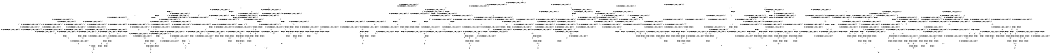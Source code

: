 digraph BCG {
size = "7, 10.5";
center = TRUE;
node [shape = circle];
0 [peripheries = 2];
0 -> 1 [label = "EX !0 !ATOMIC_EXCH_BRANCH (1, +1, TRUE, +1, 1, FALSE) !{0, 1, 2}"];
0 -> 2 [label = "EX !2 !ATOMIC_EXCH_BRANCH (1, +0, TRUE, +0, 1, TRUE) !{0, 1, 2}"];
0 -> 3 [label = "EX !1 !ATOMIC_EXCH_BRANCH (1, +1, TRUE, +0, 3, TRUE) !{0, 1, 2}"];
0 -> 4 [label = "EX !0 !ATOMIC_EXCH_BRANCH (1, +1, TRUE, +1, 1, FALSE) !{0, 1, 2}"];
1 -> 5 [label = "EX !2 !ATOMIC_EXCH_BRANCH (1, +0, TRUE, +0, 1, FALSE) !{0, 1, 2}"];
1 -> 6 [label = "EX !1 !ATOMIC_EXCH_BRANCH (1, +1, TRUE, +0, 3, FALSE) !{0, 1, 2}"];
1 -> 7 [label = "TERMINATE !0"];
2 -> 2 [label = "EX !2 !ATOMIC_EXCH_BRANCH (1, +0, TRUE, +0, 1, TRUE) !{0, 1, 2}"];
2 -> 8 [label = "EX !0 !ATOMIC_EXCH_BRANCH (1, +1, TRUE, +1, 1, FALSE) !{0, 1, 2}"];
2 -> 9 [label = "EX !1 !ATOMIC_EXCH_BRANCH (1, +1, TRUE, +0, 3, TRUE) !{0, 1, 2}"];
2 -> 10 [label = "EX !0 !ATOMIC_EXCH_BRANCH (1, +1, TRUE, +1, 1, FALSE) !{0, 1, 2}"];
3 -> 11 [label = "EX !0 !ATOMIC_EXCH_BRANCH (1, +1, TRUE, +1, 1, TRUE) !{0, 1, 2}"];
3 -> 12 [label = "EX !2 !ATOMIC_EXCH_BRANCH (1, +0, TRUE, +0, 1, FALSE) !{0, 1, 2}"];
3 -> 13 [label = "TERMINATE !1"];
3 -> 14 [label = "EX !0 !ATOMIC_EXCH_BRANCH (1, +1, TRUE, +1, 1, TRUE) !{0, 1, 2}"];
4 -> 15 [label = "EX !1 !ATOMIC_EXCH_BRANCH (1, +1, TRUE, +0, 3, FALSE) !{0, 1, 2}"];
4 -> 16 [label = "EX !2 !ATOMIC_EXCH_BRANCH (1, +0, TRUE, +0, 1, FALSE) !{0, 1, 2}"];
4 -> 17 [label = "EX !1 !ATOMIC_EXCH_BRANCH (1, +1, TRUE, +0, 3, FALSE) !{0, 1, 2}"];
4 -> 18 [label = "TERMINATE !0"];
5 -> 19 [label = "EX !1 !ATOMIC_EXCH_BRANCH (1, +1, TRUE, +0, 3, TRUE) !{0, 1, 2}"];
5 -> 20 [label = "TERMINATE !0"];
5 -> 21 [label = "TERMINATE !2"];
6 -> 22 [label = "EX !1 !ATOMIC_EXCH_BRANCH (1, +0, FALSE, +1, 2, TRUE) !{0, 1, 2}"];
6 -> 23 [label = "EX !2 !ATOMIC_EXCH_BRANCH (1, +0, TRUE, +0, 1, FALSE) !{0, 1, 2}"];
6 -> 24 [label = "TERMINATE !0"];
7 -> 25 [label = "EX !2 !ATOMIC_EXCH_BRANCH (1, +0, TRUE, +0, 1, FALSE) !{1, 2}"];
7 -> 26 [label = "EX !1 !ATOMIC_EXCH_BRANCH (1, +1, TRUE, +0, 3, FALSE) !{1, 2}"];
7 -> 27 [label = "EX !1 !ATOMIC_EXCH_BRANCH (1, +1, TRUE, +0, 3, FALSE) !{1, 2}"];
8 -> 5 [label = "EX !2 !ATOMIC_EXCH_BRANCH (1, +0, TRUE, +0, 1, FALSE) !{0, 1, 2}"];
8 -> 28 [label = "EX !1 !ATOMIC_EXCH_BRANCH (1, +1, TRUE, +0, 3, FALSE) !{0, 1, 2}"];
8 -> 29 [label = "TERMINATE !0"];
9 -> 12 [label = "EX !2 !ATOMIC_EXCH_BRANCH (1, +0, TRUE, +0, 1, FALSE) !{0, 1, 2}"];
9 -> 30 [label = "EX !0 !ATOMIC_EXCH_BRANCH (1, +1, TRUE, +1, 1, TRUE) !{0, 1, 2}"];
9 -> 31 [label = "TERMINATE !1"];
9 -> 32 [label = "EX !0 !ATOMIC_EXCH_BRANCH (1, +1, TRUE, +1, 1, TRUE) !{0, 1, 2}"];
10 -> 33 [label = "EX !1 !ATOMIC_EXCH_BRANCH (1, +1, TRUE, +0, 3, FALSE) !{0, 1, 2}"];
10 -> 16 [label = "EX !2 !ATOMIC_EXCH_BRANCH (1, +0, TRUE, +0, 1, FALSE) !{0, 1, 2}"];
10 -> 34 [label = "EX !1 !ATOMIC_EXCH_BRANCH (1, +1, TRUE, +0, 3, FALSE) !{0, 1, 2}"];
10 -> 35 [label = "TERMINATE !0"];
11 -> 11 [label = "EX !0 !ATOMIC_EXCH_BRANCH (1, +1, TRUE, +1, 1, TRUE) !{0, 1, 2}"];
11 -> 36 [label = "EX !2 !ATOMIC_EXCH_BRANCH (1, +0, TRUE, +0, 1, FALSE) !{0, 1, 2}"];
11 -> 37 [label = "TERMINATE !1"];
11 -> 14 [label = "EX !0 !ATOMIC_EXCH_BRANCH (1, +1, TRUE, +1, 1, TRUE) !{0, 1, 2}"];
12 -> 19 [label = "EX !0 !ATOMIC_EXCH_BRANCH (1, +1, TRUE, +1, 1, FALSE) !{0, 1, 2}"];
12 -> 38 [label = "TERMINATE !2"];
12 -> 39 [label = "TERMINATE !1"];
12 -> 40 [label = "EX !0 !ATOMIC_EXCH_BRANCH (1, +1, TRUE, +1, 1, FALSE) !{0, 1, 2}"];
13 -> 41 [label = "EX !0 !ATOMIC_EXCH_BRANCH (1, +1, TRUE, +1, 1, TRUE) !{0, 2}"];
13 -> 42 [label = "EX !2 !ATOMIC_EXCH_BRANCH (1, +0, TRUE, +0, 1, FALSE) !{0, 2}"];
13 -> 43 [label = "EX !0 !ATOMIC_EXCH_BRANCH (1, +1, TRUE, +1, 1, TRUE) !{0, 2}"];
14 -> 14 [label = "EX !0 !ATOMIC_EXCH_BRANCH (1, +1, TRUE, +1, 1, TRUE) !{0, 1, 2}"];
14 -> 44 [label = "EX !2 !ATOMIC_EXCH_BRANCH (1, +0, TRUE, +0, 1, FALSE) !{0, 1, 2}"];
14 -> 45 [label = "TERMINATE !1"];
15 -> 46 [label = "EX !2 !ATOMIC_EXCH_BRANCH (1, +0, TRUE, +0, 1, FALSE) !{0, 1, 2}"];
15 -> 47 [label = "EX !1 !ATOMIC_EXCH_BRANCH (1, +0, FALSE, +1, 2, TRUE) !{0, 1, 2}"];
15 -> 48 [label = "EX !2 !ATOMIC_EXCH_BRANCH (1, +0, TRUE, +0, 1, FALSE) !{0, 1, 2}"];
15 -> 49 [label = "TERMINATE !0"];
16 -> 50 [label = "EX !1 !ATOMIC_EXCH_BRANCH (1, +1, TRUE, +0, 3, TRUE) !{0, 1, 2}"];
16 -> 40 [label = "EX !1 !ATOMIC_EXCH_BRANCH (1, +1, TRUE, +0, 3, TRUE) !{0, 1, 2}"];
16 -> 51 [label = "TERMINATE !0"];
16 -> 52 [label = "TERMINATE !2"];
17 -> 47 [label = "EX !1 !ATOMIC_EXCH_BRANCH (1, +0, FALSE, +1, 2, TRUE) !{0, 1, 2}"];
17 -> 53 [label = "EX !1 !ATOMIC_EXCH_BRANCH (1, +0, FALSE, +1, 2, TRUE) !{0, 1, 2}"];
17 -> 54 [label = "EX !2 !ATOMIC_EXCH_BRANCH (1, +0, TRUE, +0, 1, FALSE) !{0, 1, 2}"];
17 -> 55 [label = "TERMINATE !0"];
18 -> 56 [label = "EX !2 !ATOMIC_EXCH_BRANCH (1, +0, TRUE, +0, 1, FALSE) !{1, 2}"];
18 -> 57 [label = "EX !1 !ATOMIC_EXCH_BRANCH (1, +1, TRUE, +0, 3, FALSE) !{1, 2}"];
19 -> 58 [label = "TERMINATE !0"];
19 -> 59 [label = "TERMINATE !2"];
19 -> 60 [label = "TERMINATE !1"];
20 -> 61 [label = "EX !1 !ATOMIC_EXCH_BRANCH (1, +1, TRUE, +0, 3, TRUE) !{1, 2}"];
20 -> 62 [label = "TERMINATE !2"];
20 -> 63 [label = "EX !1 !ATOMIC_EXCH_BRANCH (1, +1, TRUE, +0, 3, TRUE) !{1, 2}"];
21 -> 64 [label = "EX !1 !ATOMIC_EXCH_BRANCH (1, +1, TRUE, +0, 3, TRUE) !{0, 1}"];
21 -> 62 [label = "TERMINATE !0"];
22 -> 22 [label = "EX !1 !ATOMIC_EXCH_BRANCH (1, +0, FALSE, +1, 2, TRUE) !{0, 1, 2}"];
22 -> 23 [label = "EX !2 !ATOMIC_EXCH_BRANCH (1, +0, TRUE, +0, 1, FALSE) !{0, 1, 2}"];
22 -> 24 [label = "TERMINATE !0"];
23 -> 65 [label = "EX !1 !ATOMIC_EXCH_BRANCH (1, +0, FALSE, +1, 2, FALSE) !{0, 1, 2}"];
23 -> 66 [label = "TERMINATE !0"];
23 -> 67 [label = "TERMINATE !2"];
24 -> 68 [label = "EX !1 !ATOMIC_EXCH_BRANCH (1, +0, FALSE, +1, 2, TRUE) !{1, 2}"];
24 -> 69 [label = "EX !2 !ATOMIC_EXCH_BRANCH (1, +0, TRUE, +0, 1, FALSE) !{1, 2}"];
24 -> 70 [label = "EX !1 !ATOMIC_EXCH_BRANCH (1, +0, FALSE, +1, 2, TRUE) !{1, 2}"];
25 -> 61 [label = "EX !1 !ATOMIC_EXCH_BRANCH (1, +1, TRUE, +0, 3, TRUE) !{1, 2}"];
25 -> 62 [label = "TERMINATE !2"];
25 -> 63 [label = "EX !1 !ATOMIC_EXCH_BRANCH (1, +1, TRUE, +0, 3, TRUE) !{1, 2}"];
26 -> 68 [label = "EX !1 !ATOMIC_EXCH_BRANCH (1, +0, FALSE, +1, 2, TRUE) !{1, 2}"];
26 -> 69 [label = "EX !2 !ATOMIC_EXCH_BRANCH (1, +0, TRUE, +0, 1, FALSE) !{1, 2}"];
26 -> 70 [label = "EX !1 !ATOMIC_EXCH_BRANCH (1, +0, FALSE, +1, 2, TRUE) !{1, 2}"];
27 -> 71 [label = "EX !2 !ATOMIC_EXCH_BRANCH (1, +0, TRUE, +0, 1, FALSE) !{1, 2}"];
27 -> 70 [label = "EX !1 !ATOMIC_EXCH_BRANCH (1, +0, FALSE, +1, 2, TRUE) !{1, 2}"];
27 -> 72 [label = "EX !2 !ATOMIC_EXCH_BRANCH (1, +0, TRUE, +0, 1, FALSE) !{1, 2}"];
28 -> 73 [label = "EX !1 !ATOMIC_EXCH_BRANCH (1, +0, FALSE, +1, 2, TRUE) !{0, 1, 2}"];
28 -> 23 [label = "EX !2 !ATOMIC_EXCH_BRANCH (1, +0, TRUE, +0, 1, FALSE) !{0, 1, 2}"];
28 -> 74 [label = "TERMINATE !0"];
29 -> 25 [label = "EX !2 !ATOMIC_EXCH_BRANCH (1, +0, TRUE, +0, 1, FALSE) !{1, 2}"];
29 -> 75 [label = "EX !1 !ATOMIC_EXCH_BRANCH (1, +1, TRUE, +0, 3, FALSE) !{1, 2}"];
29 -> 76 [label = "EX !1 !ATOMIC_EXCH_BRANCH (1, +1, TRUE, +0, 3, FALSE) !{1, 2}"];
30 -> 30 [label = "EX !0 !ATOMIC_EXCH_BRANCH (1, +1, TRUE, +1, 1, TRUE) !{0, 1, 2}"];
30 -> 36 [label = "EX !2 !ATOMIC_EXCH_BRANCH (1, +0, TRUE, +0, 1, FALSE) !{0, 1, 2}"];
30 -> 77 [label = "TERMINATE !1"];
30 -> 32 [label = "EX !0 !ATOMIC_EXCH_BRANCH (1, +1, TRUE, +1, 1, TRUE) !{0, 1, 2}"];
31 -> 42 [label = "EX !2 !ATOMIC_EXCH_BRANCH (1, +0, TRUE, +0, 1, FALSE) !{0, 2}"];
31 -> 78 [label = "EX !0 !ATOMIC_EXCH_BRANCH (1, +1, TRUE, +1, 1, TRUE) !{0, 2}"];
31 -> 79 [label = "EX !0 !ATOMIC_EXCH_BRANCH (1, +1, TRUE, +1, 1, TRUE) !{0, 2}"];
32 -> 32 [label = "EX !0 !ATOMIC_EXCH_BRANCH (1, +1, TRUE, +1, 1, TRUE) !{0, 1, 2}"];
32 -> 44 [label = "EX !2 !ATOMIC_EXCH_BRANCH (1, +0, TRUE, +0, 1, FALSE) !{0, 1, 2}"];
32 -> 80 [label = "TERMINATE !1"];
33 -> 46 [label = "EX !2 !ATOMIC_EXCH_BRANCH (1, +0, TRUE, +0, 1, FALSE) !{0, 1, 2}"];
33 -> 81 [label = "EX !1 !ATOMIC_EXCH_BRANCH (1, +0, FALSE, +1, 2, TRUE) !{0, 1, 2}"];
33 -> 48 [label = "EX !2 !ATOMIC_EXCH_BRANCH (1, +0, TRUE, +0, 1, FALSE) !{0, 1, 2}"];
33 -> 82 [label = "TERMINATE !0"];
34 -> 81 [label = "EX !1 !ATOMIC_EXCH_BRANCH (1, +0, FALSE, +1, 2, TRUE) !{0, 1, 2}"];
34 -> 83 [label = "EX !1 !ATOMIC_EXCH_BRANCH (1, +0, FALSE, +1, 2, TRUE) !{0, 1, 2}"];
34 -> 54 [label = "EX !2 !ATOMIC_EXCH_BRANCH (1, +0, TRUE, +0, 1, FALSE) !{0, 1, 2}"];
34 -> 84 [label = "TERMINATE !0"];
35 -> 56 [label = "EX !2 !ATOMIC_EXCH_BRANCH (1, +0, TRUE, +0, 1, FALSE) !{1, 2}"];
35 -> 85 [label = "EX !1 !ATOMIC_EXCH_BRANCH (1, +1, TRUE, +0, 3, FALSE) !{1, 2}"];
36 -> 19 [label = "EX !0 !ATOMIC_EXCH_BRANCH (1, +1, TRUE, +1, 1, FALSE) !{0, 1, 2}"];
36 -> 86 [label = "TERMINATE !2"];
36 -> 87 [label = "TERMINATE !1"];
36 -> 40 [label = "EX !0 !ATOMIC_EXCH_BRANCH (1, +1, TRUE, +1, 1, FALSE) !{0, 1, 2}"];
37 -> 41 [label = "EX !0 !ATOMIC_EXCH_BRANCH (1, +1, TRUE, +1, 1, TRUE) !{0, 2}"];
37 -> 88 [label = "EX !2 !ATOMIC_EXCH_BRANCH (1, +0, TRUE, +0, 1, FALSE) !{0, 2}"];
37 -> 43 [label = "EX !0 !ATOMIC_EXCH_BRANCH (1, +1, TRUE, +1, 1, TRUE) !{0, 2}"];
38 -> 64 [label = "EX !0 !ATOMIC_EXCH_BRANCH (1, +1, TRUE, +1, 1, FALSE) !{0, 1}"];
38 -> 89 [label = "TERMINATE !1"];
38 -> 90 [label = "EX !0 !ATOMIC_EXCH_BRANCH (1, +1, TRUE, +1, 1, FALSE) !{0, 1}"];
39 -> 91 [label = "EX !0 !ATOMIC_EXCH_BRANCH (1, +1, TRUE, +1, 1, FALSE) !{0, 2}"];
39 -> 89 [label = "TERMINATE !2"];
39 -> 92 [label = "EX !0 !ATOMIC_EXCH_BRANCH (1, +1, TRUE, +1, 1, FALSE) !{0, 2}"];
40 -> 93 [label = "TERMINATE !0"];
40 -> 94 [label = "TERMINATE !2"];
40 -> 95 [label = "TERMINATE !1"];
41 -> 41 [label = "EX !0 !ATOMIC_EXCH_BRANCH (1, +1, TRUE, +1, 1, TRUE) !{0, 2}"];
41 -> 88 [label = "EX !2 !ATOMIC_EXCH_BRANCH (1, +0, TRUE, +0, 1, FALSE) !{0, 2}"];
41 -> 43 [label = "EX !0 !ATOMIC_EXCH_BRANCH (1, +1, TRUE, +1, 1, TRUE) !{0, 2}"];
42 -> 91 [label = "EX !0 !ATOMIC_EXCH_BRANCH (1, +1, TRUE, +1, 1, FALSE) !{0, 2}"];
42 -> 89 [label = "TERMINATE !2"];
42 -> 92 [label = "EX !0 !ATOMIC_EXCH_BRANCH (1, +1, TRUE, +1, 1, FALSE) !{0, 2}"];
43 -> 96 [label = "EX !2 !ATOMIC_EXCH_BRANCH (1, +0, TRUE, +0, 1, FALSE) !{0, 2}"];
43 -> 43 [label = "EX !0 !ATOMIC_EXCH_BRANCH (1, +1, TRUE, +1, 1, TRUE) !{0, 2}"];
43 -> 97 [label = "EX !2 !ATOMIC_EXCH_BRANCH (1, +0, TRUE, +0, 1, FALSE) !{0, 2}"];
44 -> 40 [label = "EX !0 !ATOMIC_EXCH_BRANCH (1, +1, TRUE, +1, 1, FALSE) !{0, 1, 2}"];
44 -> 98 [label = "TERMINATE !2"];
44 -> 99 [label = "TERMINATE !1"];
45 -> 100 [label = "EX !0 !ATOMIC_EXCH_BRANCH (1, +1, TRUE, +1, 1, TRUE) !{0, 2}"];
45 -> 101 [label = "EX !2 !ATOMIC_EXCH_BRANCH (1, +0, TRUE, +0, 1, FALSE) !{0, 2}"];
46 -> 102 [label = "EX !1 !ATOMIC_EXCH_BRANCH (1, +0, FALSE, +1, 2, FALSE) !{0, 1, 2}"];
46 -> 103 [label = "TERMINATE !0"];
46 -> 104 [label = "TERMINATE !2"];
47 -> 46 [label = "EX !2 !ATOMIC_EXCH_BRANCH (1, +0, TRUE, +0, 1, FALSE) !{0, 1, 2}"];
47 -> 47 [label = "EX !1 !ATOMIC_EXCH_BRANCH (1, +0, FALSE, +1, 2, TRUE) !{0, 1, 2}"];
47 -> 48 [label = "EX !2 !ATOMIC_EXCH_BRANCH (1, +0, TRUE, +0, 1, FALSE) !{0, 1, 2}"];
47 -> 49 [label = "TERMINATE !0"];
48 -> 105 [label = "EX !1 !ATOMIC_EXCH_BRANCH (1, +0, FALSE, +1, 2, FALSE) !{0, 1, 2}"];
48 -> 106 [label = "TERMINATE !0"];
48 -> 107 [label = "TERMINATE !2"];
49 -> 108 [label = "EX !1 !ATOMIC_EXCH_BRANCH (1, +0, FALSE, +1, 2, TRUE) !{1, 2}"];
49 -> 109 [label = "EX !2 !ATOMIC_EXCH_BRANCH (1, +0, TRUE, +0, 1, FALSE) !{1, 2}"];
50 -> 110 [label = "TERMINATE !0"];
50 -> 111 [label = "TERMINATE !2"];
50 -> 112 [label = "TERMINATE !1"];
51 -> 113 [label = "EX !1 !ATOMIC_EXCH_BRANCH (1, +1, TRUE, +0, 3, TRUE) !{1, 2}"];
51 -> 114 [label = "TERMINATE !2"];
52 -> 115 [label = "EX !1 !ATOMIC_EXCH_BRANCH (1, +1, TRUE, +0, 3, TRUE) !{0, 1}"];
52 -> 114 [label = "TERMINATE !0"];
53 -> 47 [label = "EX !1 !ATOMIC_EXCH_BRANCH (1, +0, FALSE, +1, 2, TRUE) !{0, 1, 2}"];
53 -> 53 [label = "EX !1 !ATOMIC_EXCH_BRANCH (1, +0, FALSE, +1, 2, TRUE) !{0, 1, 2}"];
53 -> 54 [label = "EX !2 !ATOMIC_EXCH_BRANCH (1, +0, TRUE, +0, 1, FALSE) !{0, 1, 2}"];
53 -> 55 [label = "TERMINATE !0"];
54 -> 105 [label = "EX !1 !ATOMIC_EXCH_BRANCH (1, +0, FALSE, +1, 2, FALSE) !{0, 1, 2}"];
54 -> 116 [label = "EX !1 !ATOMIC_EXCH_BRANCH (1, +0, FALSE, +1, 2, FALSE) !{0, 1, 2}"];
54 -> 117 [label = "TERMINATE !0"];
54 -> 118 [label = "TERMINATE !2"];
55 -> 119 [label = "EX !1 !ATOMIC_EXCH_BRANCH (1, +0, FALSE, +1, 2, TRUE) !{1, 2}"];
55 -> 120 [label = "EX !2 !ATOMIC_EXCH_BRANCH (1, +0, TRUE, +0, 1, FALSE) !{1, 2}"];
56 -> 113 [label = "EX !1 !ATOMIC_EXCH_BRANCH (1, +1, TRUE, +0, 3, TRUE) !{1, 2}"];
56 -> 114 [label = "TERMINATE !2"];
57 -> 119 [label = "EX !1 !ATOMIC_EXCH_BRANCH (1, +0, FALSE, +1, 2, TRUE) !{1, 2}"];
57 -> 120 [label = "EX !2 !ATOMIC_EXCH_BRANCH (1, +0, TRUE, +0, 1, FALSE) !{1, 2}"];
58 -> 121 [label = "TERMINATE !2"];
58 -> 122 [label = "TERMINATE !1"];
59 -> 121 [label = "TERMINATE !0"];
59 -> 123 [label = "TERMINATE !1"];
60 -> 122 [label = "TERMINATE !0"];
60 -> 123 [label = "TERMINATE !2"];
61 -> 121 [label = "TERMINATE !2"];
61 -> 122 [label = "TERMINATE !1"];
62 -> 124 [label = "EX !1 !ATOMIC_EXCH_BRANCH (1, +1, TRUE, +0, 3, TRUE) !{1}"];
62 -> 125 [label = "EX !1 !ATOMIC_EXCH_BRANCH (1, +1, TRUE, +0, 3, TRUE) !{1}"];
63 -> 126 [label = "TERMINATE !2"];
63 -> 127 [label = "TERMINATE !1"];
64 -> 121 [label = "TERMINATE !0"];
64 -> 123 [label = "TERMINATE !1"];
65 -> 128 [label = "TERMINATE !0"];
65 -> 129 [label = "TERMINATE !2"];
65 -> 130 [label = "TERMINATE !1"];
66 -> 131 [label = "EX !1 !ATOMIC_EXCH_BRANCH (1, +0, FALSE, +1, 2, FALSE) !{1, 2}"];
66 -> 132 [label = "TERMINATE !2"];
66 -> 133 [label = "EX !1 !ATOMIC_EXCH_BRANCH (1, +0, FALSE, +1, 2, FALSE) !{1, 2}"];
67 -> 134 [label = "EX !1 !ATOMIC_EXCH_BRANCH (1, +0, FALSE, +1, 2, FALSE) !{0, 1}"];
67 -> 132 [label = "TERMINATE !0"];
68 -> 68 [label = "EX !1 !ATOMIC_EXCH_BRANCH (1, +0, FALSE, +1, 2, TRUE) !{1, 2}"];
68 -> 69 [label = "EX !2 !ATOMIC_EXCH_BRANCH (1, +0, TRUE, +0, 1, FALSE) !{1, 2}"];
68 -> 70 [label = "EX !1 !ATOMIC_EXCH_BRANCH (1, +0, FALSE, +1, 2, TRUE) !{1, 2}"];
69 -> 131 [label = "EX !1 !ATOMIC_EXCH_BRANCH (1, +0, FALSE, +1, 2, FALSE) !{1, 2}"];
69 -> 132 [label = "TERMINATE !2"];
69 -> 133 [label = "EX !1 !ATOMIC_EXCH_BRANCH (1, +0, FALSE, +1, 2, FALSE) !{1, 2}"];
70 -> 71 [label = "EX !2 !ATOMIC_EXCH_BRANCH (1, +0, TRUE, +0, 1, FALSE) !{1, 2}"];
70 -> 70 [label = "EX !1 !ATOMIC_EXCH_BRANCH (1, +0, FALSE, +1, 2, TRUE) !{1, 2}"];
70 -> 72 [label = "EX !2 !ATOMIC_EXCH_BRANCH (1, +0, TRUE, +0, 1, FALSE) !{1, 2}"];
71 -> 135 [label = "EX !1 !ATOMIC_EXCH_BRANCH (1, +0, FALSE, +1, 2, FALSE) !{1, 2}"];
71 -> 136 [label = "TERMINATE !2"];
71 -> 133 [label = "EX !1 !ATOMIC_EXCH_BRANCH (1, +0, FALSE, +1, 2, FALSE) !{1, 2}"];
72 -> 133 [label = "EX !1 !ATOMIC_EXCH_BRANCH (1, +0, FALSE, +1, 2, FALSE) !{1, 2}"];
72 -> 137 [label = "TERMINATE !2"];
73 -> 73 [label = "EX !1 !ATOMIC_EXCH_BRANCH (1, +0, FALSE, +1, 2, TRUE) !{0, 1, 2}"];
73 -> 23 [label = "EX !2 !ATOMIC_EXCH_BRANCH (1, +0, TRUE, +0, 1, FALSE) !{0, 1, 2}"];
73 -> 74 [label = "TERMINATE !0"];
74 -> 138 [label = "EX !1 !ATOMIC_EXCH_BRANCH (1, +0, FALSE, +1, 2, TRUE) !{1, 2}"];
74 -> 69 [label = "EX !2 !ATOMIC_EXCH_BRANCH (1, +0, TRUE, +0, 1, FALSE) !{1, 2}"];
74 -> 139 [label = "EX !1 !ATOMIC_EXCH_BRANCH (1, +0, FALSE, +1, 2, TRUE) !{1, 2}"];
75 -> 138 [label = "EX !1 !ATOMIC_EXCH_BRANCH (1, +0, FALSE, +1, 2, TRUE) !{1, 2}"];
75 -> 69 [label = "EX !2 !ATOMIC_EXCH_BRANCH (1, +0, TRUE, +0, 1, FALSE) !{1, 2}"];
75 -> 139 [label = "EX !1 !ATOMIC_EXCH_BRANCH (1, +0, FALSE, +1, 2, TRUE) !{1, 2}"];
76 -> 71 [label = "EX !2 !ATOMIC_EXCH_BRANCH (1, +0, TRUE, +0, 1, FALSE) !{1, 2}"];
76 -> 139 [label = "EX !1 !ATOMIC_EXCH_BRANCH (1, +0, FALSE, +1, 2, TRUE) !{1, 2}"];
76 -> 72 [label = "EX !2 !ATOMIC_EXCH_BRANCH (1, +0, TRUE, +0, 1, FALSE) !{1, 2}"];
77 -> 78 [label = "EX !0 !ATOMIC_EXCH_BRANCH (1, +1, TRUE, +1, 1, TRUE) !{0, 2}"];
77 -> 88 [label = "EX !2 !ATOMIC_EXCH_BRANCH (1, +0, TRUE, +0, 1, FALSE) !{0, 2}"];
77 -> 79 [label = "EX !0 !ATOMIC_EXCH_BRANCH (1, +1, TRUE, +1, 1, TRUE) !{0, 2}"];
78 -> 78 [label = "EX !0 !ATOMIC_EXCH_BRANCH (1, +1, TRUE, +1, 1, TRUE) !{0, 2}"];
78 -> 88 [label = "EX !2 !ATOMIC_EXCH_BRANCH (1, +0, TRUE, +0, 1, FALSE) !{0, 2}"];
78 -> 79 [label = "EX !0 !ATOMIC_EXCH_BRANCH (1, +1, TRUE, +1, 1, TRUE) !{0, 2}"];
79 -> 96 [label = "EX !2 !ATOMIC_EXCH_BRANCH (1, +0, TRUE, +0, 1, FALSE) !{0, 2}"];
79 -> 79 [label = "EX !0 !ATOMIC_EXCH_BRANCH (1, +1, TRUE, +1, 1, TRUE) !{0, 2}"];
79 -> 97 [label = "EX !2 !ATOMIC_EXCH_BRANCH (1, +0, TRUE, +0, 1, FALSE) !{0, 2}"];
80 -> 140 [label = "EX !0 !ATOMIC_EXCH_BRANCH (1, +1, TRUE, +1, 1, TRUE) !{0, 2}"];
80 -> 101 [label = "EX !2 !ATOMIC_EXCH_BRANCH (1, +0, TRUE, +0, 1, FALSE) !{0, 2}"];
81 -> 46 [label = "EX !2 !ATOMIC_EXCH_BRANCH (1, +0, TRUE, +0, 1, FALSE) !{0, 1, 2}"];
81 -> 81 [label = "EX !1 !ATOMIC_EXCH_BRANCH (1, +0, FALSE, +1, 2, TRUE) !{0, 1, 2}"];
81 -> 48 [label = "EX !2 !ATOMIC_EXCH_BRANCH (1, +0, TRUE, +0, 1, FALSE) !{0, 1, 2}"];
81 -> 82 [label = "TERMINATE !0"];
82 -> 141 [label = "EX !1 !ATOMIC_EXCH_BRANCH (1, +0, FALSE, +1, 2, TRUE) !{1, 2}"];
82 -> 109 [label = "EX !2 !ATOMIC_EXCH_BRANCH (1, +0, TRUE, +0, 1, FALSE) !{1, 2}"];
83 -> 81 [label = "EX !1 !ATOMIC_EXCH_BRANCH (1, +0, FALSE, +1, 2, TRUE) !{0, 1, 2}"];
83 -> 83 [label = "EX !1 !ATOMIC_EXCH_BRANCH (1, +0, FALSE, +1, 2, TRUE) !{0, 1, 2}"];
83 -> 54 [label = "EX !2 !ATOMIC_EXCH_BRANCH (1, +0, TRUE, +0, 1, FALSE) !{0, 1, 2}"];
83 -> 84 [label = "TERMINATE !0"];
84 -> 142 [label = "EX !1 !ATOMIC_EXCH_BRANCH (1, +0, FALSE, +1, 2, TRUE) !{1, 2}"];
84 -> 120 [label = "EX !2 !ATOMIC_EXCH_BRANCH (1, +0, TRUE, +0, 1, FALSE) !{1, 2}"];
85 -> 142 [label = "EX !1 !ATOMIC_EXCH_BRANCH (1, +0, FALSE, +1, 2, TRUE) !{1, 2}"];
85 -> 120 [label = "EX !2 !ATOMIC_EXCH_BRANCH (1, +0, TRUE, +0, 1, FALSE) !{1, 2}"];
86 -> 64 [label = "EX !0 !ATOMIC_EXCH_BRANCH (1, +1, TRUE, +1, 1, FALSE) !{0, 1}"];
86 -> 143 [label = "TERMINATE !1"];
86 -> 90 [label = "EX !0 !ATOMIC_EXCH_BRANCH (1, +1, TRUE, +1, 1, FALSE) !{0, 1}"];
87 -> 91 [label = "EX !0 !ATOMIC_EXCH_BRANCH (1, +1, TRUE, +1, 1, FALSE) !{0, 2}"];
87 -> 143 [label = "TERMINATE !2"];
87 -> 92 [label = "EX !0 !ATOMIC_EXCH_BRANCH (1, +1, TRUE, +1, 1, FALSE) !{0, 2}"];
88 -> 91 [label = "EX !0 !ATOMIC_EXCH_BRANCH (1, +1, TRUE, +1, 1, FALSE) !{0, 2}"];
88 -> 143 [label = "TERMINATE !2"];
88 -> 92 [label = "EX !0 !ATOMIC_EXCH_BRANCH (1, +1, TRUE, +1, 1, FALSE) !{0, 2}"];
89 -> 144 [label = "EX !0 !ATOMIC_EXCH_BRANCH (1, +1, TRUE, +1, 1, FALSE) !{0}"];
89 -> 145 [label = "EX !0 !ATOMIC_EXCH_BRANCH (1, +1, TRUE, +1, 1, FALSE) !{0}"];
90 -> 146 [label = "TERMINATE !0"];
90 -> 147 [label = "TERMINATE !1"];
91 -> 122 [label = "TERMINATE !0"];
91 -> 123 [label = "TERMINATE !2"];
92 -> 148 [label = "TERMINATE !0"];
92 -> 149 [label = "TERMINATE !2"];
93 -> 150 [label = "TERMINATE !2"];
93 -> 151 [label = "TERMINATE !1"];
94 -> 150 [label = "TERMINATE !0"];
94 -> 152 [label = "TERMINATE !1"];
95 -> 151 [label = "TERMINATE !0"];
95 -> 152 [label = "TERMINATE !2"];
96 -> 153 [label = "EX !0 !ATOMIC_EXCH_BRANCH (1, +1, TRUE, +1, 1, FALSE) !{0, 2}"];
96 -> 154 [label = "TERMINATE !2"];
96 -> 92 [label = "EX !0 !ATOMIC_EXCH_BRANCH (1, +1, TRUE, +1, 1, FALSE) !{0, 2}"];
97 -> 92 [label = "EX !0 !ATOMIC_EXCH_BRANCH (1, +1, TRUE, +1, 1, FALSE) !{0, 2}"];
97 -> 155 [label = "TERMINATE !2"];
98 -> 115 [label = "EX !0 !ATOMIC_EXCH_BRANCH (1, +1, TRUE, +1, 1, FALSE) !{0, 1}"];
98 -> 156 [label = "TERMINATE !1"];
99 -> 157 [label = "EX !0 !ATOMIC_EXCH_BRANCH (1, +1, TRUE, +1, 1, FALSE) !{0, 2}"];
99 -> 156 [label = "TERMINATE !2"];
100 -> 100 [label = "EX !0 !ATOMIC_EXCH_BRANCH (1, +1, TRUE, +1, 1, TRUE) !{0, 2}"];
100 -> 101 [label = "EX !2 !ATOMIC_EXCH_BRANCH (1, +0, TRUE, +0, 1, FALSE) !{0, 2}"];
101 -> 157 [label = "EX !0 !ATOMIC_EXCH_BRANCH (1, +1, TRUE, +1, 1, FALSE) !{0, 2}"];
101 -> 156 [label = "TERMINATE !2"];
102 -> 158 [label = "TERMINATE !0"];
102 -> 159 [label = "TERMINATE !2"];
102 -> 160 [label = "TERMINATE !1"];
103 -> 161 [label = "EX !1 !ATOMIC_EXCH_BRANCH (1, +0, FALSE, +1, 2, FALSE) !{1, 2}"];
103 -> 162 [label = "TERMINATE !2"];
104 -> 163 [label = "EX !1 !ATOMIC_EXCH_BRANCH (1, +0, FALSE, +1, 2, FALSE) !{0, 1}"];
104 -> 162 [label = "TERMINATE !0"];
105 -> 164 [label = "TERMINATE !0"];
105 -> 165 [label = "TERMINATE !2"];
105 -> 166 [label = "TERMINATE !1"];
106 -> 167 [label = "EX !1 !ATOMIC_EXCH_BRANCH (1, +0, FALSE, +1, 2, FALSE) !{1, 2}"];
106 -> 168 [label = "TERMINATE !2"];
107 -> 169 [label = "EX !1 !ATOMIC_EXCH_BRANCH (1, +0, FALSE, +1, 2, FALSE) !{0, 1}"];
107 -> 168 [label = "TERMINATE !0"];
108 -> 108 [label = "EX !1 !ATOMIC_EXCH_BRANCH (1, +0, FALSE, +1, 2, TRUE) !{1, 2}"];
108 -> 109 [label = "EX !2 !ATOMIC_EXCH_BRANCH (1, +0, TRUE, +0, 1, FALSE) !{1, 2}"];
109 -> 167 [label = "EX !1 !ATOMIC_EXCH_BRANCH (1, +0, FALSE, +1, 2, FALSE) !{1, 2}"];
109 -> 168 [label = "TERMINATE !2"];
110 -> 170 [label = "TERMINATE !2"];
110 -> 171 [label = "TERMINATE !1"];
111 -> 170 [label = "TERMINATE !0"];
111 -> 172 [label = "TERMINATE !1"];
112 -> 171 [label = "TERMINATE !0"];
112 -> 172 [label = "TERMINATE !2"];
113 -> 150 [label = "TERMINATE !2"];
113 -> 151 [label = "TERMINATE !1"];
114 -> 173 [label = "EX !1 !ATOMIC_EXCH_BRANCH (1, +1, TRUE, +0, 3, TRUE) !{1}"];
115 -> 150 [label = "TERMINATE !0"];
115 -> 152 [label = "TERMINATE !1"];
116 -> 174 [label = "TERMINATE !0"];
116 -> 175 [label = "TERMINATE !2"];
116 -> 176 [label = "TERMINATE !1"];
117 -> 177 [label = "EX !1 !ATOMIC_EXCH_BRANCH (1, +0, FALSE, +1, 2, FALSE) !{1, 2}"];
117 -> 178 [label = "TERMINATE !2"];
118 -> 179 [label = "EX !1 !ATOMIC_EXCH_BRANCH (1, +0, FALSE, +1, 2, FALSE) !{0, 1}"];
118 -> 178 [label = "TERMINATE !0"];
119 -> 119 [label = "EX !1 !ATOMIC_EXCH_BRANCH (1, +0, FALSE, +1, 2, TRUE) !{1, 2}"];
119 -> 120 [label = "EX !2 !ATOMIC_EXCH_BRANCH (1, +0, TRUE, +0, 1, FALSE) !{1, 2}"];
120 -> 177 [label = "EX !1 !ATOMIC_EXCH_BRANCH (1, +0, FALSE, +1, 2, FALSE) !{1, 2}"];
120 -> 178 [label = "TERMINATE !2"];
121 -> 180 [label = "TERMINATE !1"];
122 -> 180 [label = "TERMINATE !2"];
123 -> 180 [label = "TERMINATE !0"];
124 -> 180 [label = "TERMINATE !1"];
125 -> 181 [label = "TERMINATE !1"];
126 -> 182 [label = "TERMINATE !1"];
127 -> 182 [label = "TERMINATE !2"];
128 -> 183 [label = "TERMINATE !2"];
128 -> 184 [label = "TERMINATE !1"];
129 -> 183 [label = "TERMINATE !0"];
129 -> 185 [label = "TERMINATE !1"];
130 -> 184 [label = "TERMINATE !0"];
130 -> 185 [label = "TERMINATE !2"];
131 -> 183 [label = "TERMINATE !2"];
131 -> 184 [label = "TERMINATE !1"];
132 -> 186 [label = "EX !1 !ATOMIC_EXCH_BRANCH (1, +0, FALSE, +1, 2, FALSE) !{1}"];
132 -> 187 [label = "EX !1 !ATOMIC_EXCH_BRANCH (1, +0, FALSE, +1, 2, FALSE) !{1}"];
133 -> 188 [label = "TERMINATE !2"];
133 -> 189 [label = "TERMINATE !1"];
134 -> 183 [label = "TERMINATE !0"];
134 -> 185 [label = "TERMINATE !1"];
135 -> 190 [label = "TERMINATE !2"];
135 -> 191 [label = "TERMINATE !1"];
136 -> 192 [label = "EX !1 !ATOMIC_EXCH_BRANCH (1, +0, FALSE, +1, 2, FALSE) !{1}"];
137 -> 193 [label = "EX !1 !ATOMIC_EXCH_BRANCH (1, +0, FALSE, +1, 2, FALSE) !{1}"];
138 -> 138 [label = "EX !1 !ATOMIC_EXCH_BRANCH (1, +0, FALSE, +1, 2, TRUE) !{1, 2}"];
138 -> 69 [label = "EX !2 !ATOMIC_EXCH_BRANCH (1, +0, TRUE, +0, 1, FALSE) !{1, 2}"];
138 -> 139 [label = "EX !1 !ATOMIC_EXCH_BRANCH (1, +0, FALSE, +1, 2, TRUE) !{1, 2}"];
139 -> 71 [label = "EX !2 !ATOMIC_EXCH_BRANCH (1, +0, TRUE, +0, 1, FALSE) !{1, 2}"];
139 -> 139 [label = "EX !1 !ATOMIC_EXCH_BRANCH (1, +0, FALSE, +1, 2, TRUE) !{1, 2}"];
139 -> 72 [label = "EX !2 !ATOMIC_EXCH_BRANCH (1, +0, TRUE, +0, 1, FALSE) !{1, 2}"];
140 -> 140 [label = "EX !0 !ATOMIC_EXCH_BRANCH (1, +1, TRUE, +1, 1, TRUE) !{0, 2}"];
140 -> 101 [label = "EX !2 !ATOMIC_EXCH_BRANCH (1, +0, TRUE, +0, 1, FALSE) !{0, 2}"];
141 -> 141 [label = "EX !1 !ATOMIC_EXCH_BRANCH (1, +0, FALSE, +1, 2, TRUE) !{1, 2}"];
141 -> 109 [label = "EX !2 !ATOMIC_EXCH_BRANCH (1, +0, TRUE, +0, 1, FALSE) !{1, 2}"];
142 -> 142 [label = "EX !1 !ATOMIC_EXCH_BRANCH (1, +0, FALSE, +1, 2, TRUE) !{1, 2}"];
142 -> 120 [label = "EX !2 !ATOMIC_EXCH_BRANCH (1, +0, TRUE, +0, 1, FALSE) !{1, 2}"];
143 -> 144 [label = "EX !0 !ATOMIC_EXCH_BRANCH (1, +1, TRUE, +1, 1, FALSE) !{0}"];
143 -> 145 [label = "EX !0 !ATOMIC_EXCH_BRANCH (1, +1, TRUE, +1, 1, FALSE) !{0}"];
144 -> 180 [label = "TERMINATE !0"];
145 -> 194 [label = "TERMINATE !0"];
146 -> 195 [label = "TERMINATE !1"];
147 -> 195 [label = "TERMINATE !0"];
148 -> 196 [label = "TERMINATE !2"];
149 -> 196 [label = "TERMINATE !0"];
150 -> 197 [label = "TERMINATE !1"];
151 -> 197 [label = "TERMINATE !2"];
152 -> 197 [label = "TERMINATE !0"];
153 -> 198 [label = "TERMINATE !0"];
153 -> 199 [label = "TERMINATE !2"];
154 -> 200 [label = "EX !0 !ATOMIC_EXCH_BRANCH (1, +1, TRUE, +1, 1, FALSE) !{0}"];
155 -> 201 [label = "EX !0 !ATOMIC_EXCH_BRANCH (1, +1, TRUE, +1, 1, FALSE) !{0}"];
156 -> 202 [label = "EX !0 !ATOMIC_EXCH_BRANCH (1, +1, TRUE, +1, 1, FALSE) !{0}"];
157 -> 151 [label = "TERMINATE !0"];
157 -> 152 [label = "TERMINATE !2"];
158 -> 203 [label = "TERMINATE !2"];
158 -> 204 [label = "TERMINATE !1"];
159 -> 203 [label = "TERMINATE !0"];
159 -> 205 [label = "TERMINATE !1"];
160 -> 204 [label = "TERMINATE !0"];
160 -> 205 [label = "TERMINATE !2"];
161 -> 203 [label = "TERMINATE !2"];
161 -> 204 [label = "TERMINATE !1"];
162 -> 206 [label = "EX !1 !ATOMIC_EXCH_BRANCH (1, +0, FALSE, +1, 2, FALSE) !{1}"];
163 -> 203 [label = "TERMINATE !0"];
163 -> 205 [label = "TERMINATE !1"];
164 -> 207 [label = "TERMINATE !2"];
164 -> 208 [label = "TERMINATE !1"];
165 -> 207 [label = "TERMINATE !0"];
165 -> 209 [label = "TERMINATE !1"];
166 -> 208 [label = "TERMINATE !0"];
166 -> 209 [label = "TERMINATE !2"];
167 -> 207 [label = "TERMINATE !2"];
167 -> 208 [label = "TERMINATE !1"];
168 -> 210 [label = "EX !1 !ATOMIC_EXCH_BRANCH (1, +0, FALSE, +1, 2, FALSE) !{1}"];
169 -> 207 [label = "TERMINATE !0"];
169 -> 209 [label = "TERMINATE !1"];
170 -> 211 [label = "TERMINATE !1"];
171 -> 211 [label = "TERMINATE !2"];
172 -> 211 [label = "TERMINATE !0"];
173 -> 197 [label = "TERMINATE !1"];
174 -> 212 [label = "TERMINATE !2"];
174 -> 213 [label = "TERMINATE !1"];
175 -> 212 [label = "TERMINATE !0"];
175 -> 214 [label = "TERMINATE !1"];
176 -> 213 [label = "TERMINATE !0"];
176 -> 214 [label = "TERMINATE !2"];
177 -> 212 [label = "TERMINATE !2"];
177 -> 213 [label = "TERMINATE !1"];
178 -> 215 [label = "EX !1 !ATOMIC_EXCH_BRANCH (1, +0, FALSE, +1, 2, FALSE) !{1}"];
179 -> 212 [label = "TERMINATE !0"];
179 -> 214 [label = "TERMINATE !1"];
180 -> 216 [label = "exit"];
181 -> 217 [label = "exit"];
182 -> 218 [label = "exit"];
183 -> 219 [label = "TERMINATE !1"];
184 -> 219 [label = "TERMINATE !2"];
185 -> 219 [label = "TERMINATE !0"];
186 -> 219 [label = "TERMINATE !1"];
187 -> 220 [label = "TERMINATE !1"];
188 -> 221 [label = "TERMINATE !1"];
189 -> 221 [label = "TERMINATE !2"];
190 -> 222 [label = "TERMINATE !1"];
191 -> 222 [label = "TERMINATE !2"];
192 -> 222 [label = "TERMINATE !1"];
193 -> 221 [label = "TERMINATE !1"];
194 -> 223 [label = "exit"];
195 -> 224 [label = "exit"];
196 -> 225 [label = "exit"];
197 -> 226 [label = "exit"];
198 -> 227 [label = "TERMINATE !2"];
199 -> 227 [label = "TERMINATE !0"];
200 -> 227 [label = "TERMINATE !0"];
201 -> 196 [label = "TERMINATE !0"];
202 -> 197 [label = "TERMINATE !0"];
203 -> 228 [label = "TERMINATE !1"];
204 -> 228 [label = "TERMINATE !2"];
205 -> 228 [label = "TERMINATE !0"];
206 -> 228 [label = "TERMINATE !1"];
207 -> 229 [label = "TERMINATE !1"];
208 -> 229 [label = "TERMINATE !2"];
209 -> 229 [label = "TERMINATE !0"];
210 -> 229 [label = "TERMINATE !1"];
211 -> 230 [label = "exit"];
212 -> 231 [label = "TERMINATE !1"];
213 -> 231 [label = "TERMINATE !2"];
214 -> 231 [label = "TERMINATE !0"];
215 -> 231 [label = "TERMINATE !1"];
219 -> 216 [label = "exit"];
220 -> 217 [label = "exit"];
221 -> 218 [label = "exit"];
222 -> 232 [label = "exit"];
227 -> 233 [label = "exit"];
228 -> 234 [label = "exit"];
229 -> 230 [label = "exit"];
231 -> 226 [label = "exit"];
}
